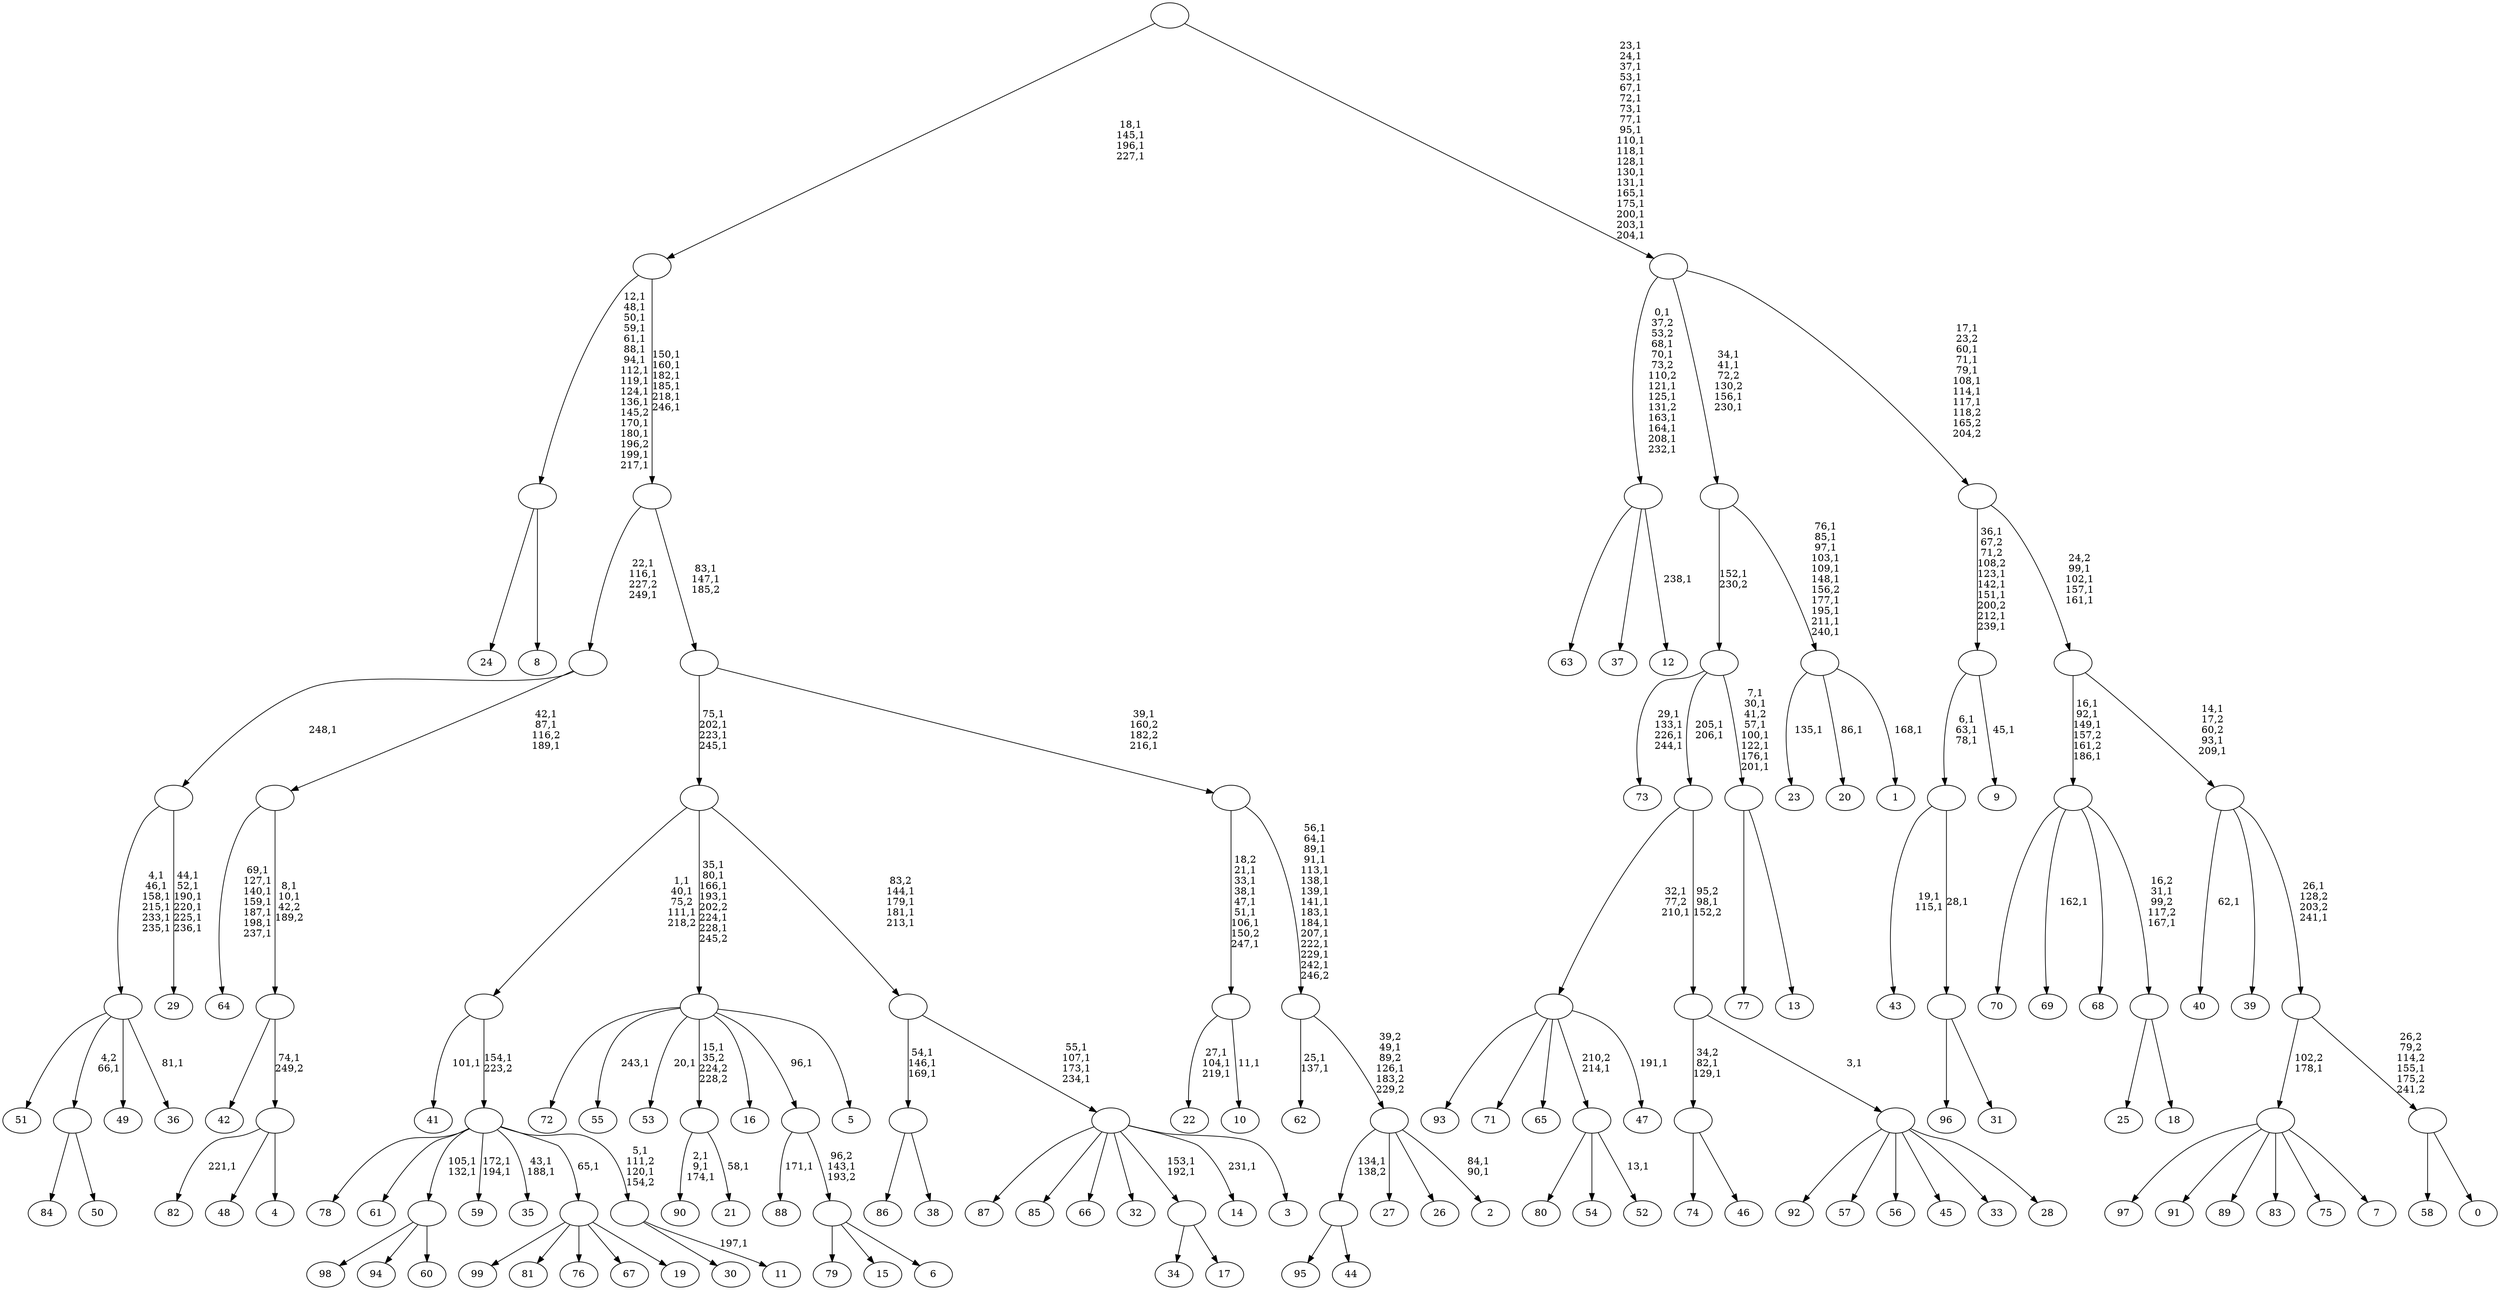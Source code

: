 digraph T {
	350 [label="99"]
	349 [label="98"]
	348 [label="97"]
	347 [label="96"]
	346 [label="95"]
	345 [label="94"]
	344 [label="93"]
	343 [label="92"]
	342 [label="91"]
	341 [label="90"]
	337 [label="89"]
	336 [label="88"]
	334 [label="87"]
	333 [label="86"]
	332 [label="85"]
	331 [label="84"]
	330 [label="83"]
	329 [label="82"]
	327 [label="81"]
	326 [label="80"]
	325 [label="79"]
	324 [label="78"]
	323 [label="77"]
	322 [label="76"]
	321 [label="75"]
	320 [label="74"]
	319 [label="73"]
	314 [label="72"]
	313 [label="71"]
	312 [label="70"]
	311 [label="69"]
	309 [label="68"]
	308 [label="67"]
	307 [label="66"]
	306 [label="65"]
	305 [label="64"]
	297 [label="63"]
	296 [label="62"]
	293 [label="61"]
	292 [label="60"]
	291 [label=""]
	289 [label="59"]
	286 [label="58"]
	285 [label="57"]
	284 [label="56"]
	283 [label="55"]
	281 [label="54"]
	280 [label="53"]
	278 [label="52"]
	276 [label=""]
	275 [label="51"]
	274 [label="50"]
	273 [label=""]
	272 [label="49"]
	271 [label="48"]
	270 [label="47"]
	268 [label=""]
	266 [label="46"]
	265 [label=""]
	263 [label="45"]
	262 [label="44"]
	261 [label=""]
	260 [label="43"]
	257 [label="42"]
	256 [label="41"]
	254 [label="40"]
	252 [label="39"]
	251 [label="38"]
	250 [label=""]
	247 [label="37"]
	246 [label="36"]
	244 [label=""]
	238 [label="35"]
	235 [label="34"]
	234 [label="33"]
	233 [label="32"]
	232 [label="31"]
	231 [label=""]
	230 [label=""]
	227 [label="30"]
	226 [label="29"]
	219 [label=""]
	218 [label="28"]
	217 [label=""]
	216 [label=""]
	215 [label=""]
	213 [label="27"]
	212 [label="26"]
	211 [label="25"]
	210 [label="24"]
	209 [label="23"]
	207 [label="22"]
	203 [label="21"]
	201 [label=""]
	200 [label="20"]
	198 [label="19"]
	197 [label=""]
	196 [label="18"]
	195 [label=""]
	193 [label=""]
	189 [label="17"]
	188 [label=""]
	186 [label="16"]
	185 [label="15"]
	184 [label="14"]
	182 [label="13"]
	181 [label=""]
	174 [label=""]
	173 [label="12"]
	171 [label=""]
	162 [label="11"]
	160 [label=""]
	158 [label=""]
	157 [label=""]
	154 [label="10"]
	152 [label=""]
	145 [label="9"]
	143 [label=""]
	137 [label="8"]
	136 [label=""]
	121 [label="7"]
	120 [label=""]
	119 [label="6"]
	118 [label=""]
	117 [label=""]
	116 [label="5"]
	115 [label=""]
	109 [label="4"]
	108 [label=""]
	107 [label=""]
	105 [label=""]
	102 [label=""]
	99 [label="3"]
	98 [label=""]
	94 [label=""]
	90 [label=""]
	86 [label="2"]
	83 [label=""]
	81 [label=""]
	67 [label=""]
	65 [label=""]
	63 [label=""]
	57 [label=""]
	53 [label="1"]
	51 [label=""]
	41 [label=""]
	37 [label="0"]
	36 [label=""]
	35 [label=""]
	33 [label=""]
	30 [label=""]
	26 [label=""]
	19 [label=""]
	0 [label=""]
	291 -> 349 [label=""]
	291 -> 345 [label=""]
	291 -> 292 [label=""]
	276 -> 278 [label="13,1"]
	276 -> 326 [label=""]
	276 -> 281 [label=""]
	273 -> 331 [label=""]
	273 -> 274 [label=""]
	268 -> 270 [label="191,1"]
	268 -> 344 [label=""]
	268 -> 313 [label=""]
	268 -> 306 [label=""]
	268 -> 276 [label="210,2\n214,1"]
	265 -> 320 [label=""]
	265 -> 266 [label=""]
	261 -> 346 [label=""]
	261 -> 262 [label=""]
	250 -> 333 [label=""]
	250 -> 251 [label=""]
	244 -> 246 [label="81,1"]
	244 -> 275 [label=""]
	244 -> 273 [label="4,2\n66,1"]
	244 -> 272 [label=""]
	231 -> 347 [label=""]
	231 -> 232 [label=""]
	230 -> 260 [label="19,1\n115,1"]
	230 -> 231 [label="28,1"]
	219 -> 226 [label="44,1\n52,1\n190,1\n220,1\n225,1\n236,1"]
	219 -> 244 [label="4,1\n46,1\n158,1\n215,1\n233,1\n235,1"]
	217 -> 343 [label=""]
	217 -> 285 [label=""]
	217 -> 284 [label=""]
	217 -> 263 [label=""]
	217 -> 234 [label=""]
	217 -> 218 [label=""]
	216 -> 265 [label="34,2\n82,1\n129,1"]
	216 -> 217 [label="3,1"]
	215 -> 268 [label="32,1\n77,2\n210,1"]
	215 -> 216 [label="95,2\n98,1\n152,2"]
	201 -> 203 [label="58,1"]
	201 -> 341 [label="2,1\n9,1\n174,1"]
	197 -> 350 [label=""]
	197 -> 327 [label=""]
	197 -> 322 [label=""]
	197 -> 308 [label=""]
	197 -> 198 [label=""]
	195 -> 211 [label=""]
	195 -> 196 [label=""]
	193 -> 195 [label="16,2\n31,1\n99,2\n117,2\n167,1"]
	193 -> 311 [label="162,1"]
	193 -> 312 [label=""]
	193 -> 309 [label=""]
	188 -> 235 [label=""]
	188 -> 189 [label=""]
	181 -> 323 [label=""]
	181 -> 182 [label=""]
	174 -> 181 [label="7,1\n30,1\n41,2\n57,1\n100,1\n122,1\n176,1\n201,1"]
	174 -> 215 [label="205,1\n206,1"]
	174 -> 319 [label="29,1\n133,1\n226,1\n244,1"]
	171 -> 173 [label="238,1"]
	171 -> 297 [label=""]
	171 -> 247 [label=""]
	160 -> 162 [label="197,1"]
	160 -> 227 [label=""]
	158 -> 160 [label="5,1\n111,2\n120,1\n154,2"]
	158 -> 238 [label="43,1\n188,1"]
	158 -> 289 [label="172,1\n194,1"]
	158 -> 291 [label="105,1\n132,1"]
	158 -> 324 [label=""]
	158 -> 293 [label=""]
	158 -> 197 [label="65,1"]
	157 -> 256 [label="101,1"]
	157 -> 158 [label="154,1\n223,2"]
	152 -> 154 [label="11,1"]
	152 -> 207 [label="27,1\n104,1\n219,1"]
	143 -> 145 [label="45,1"]
	143 -> 230 [label="6,1\n63,1\n78,1"]
	136 -> 210 [label=""]
	136 -> 137 [label=""]
	120 -> 348 [label=""]
	120 -> 342 [label=""]
	120 -> 337 [label=""]
	120 -> 330 [label=""]
	120 -> 321 [label=""]
	120 -> 121 [label=""]
	118 -> 325 [label=""]
	118 -> 185 [label=""]
	118 -> 119 [label=""]
	117 -> 336 [label="171,1"]
	117 -> 118 [label="96,2\n143,1\n193,2"]
	115 -> 280 [label="20,1"]
	115 -> 283 [label="243,1"]
	115 -> 314 [label=""]
	115 -> 201 [label="15,1\n35,2\n224,2\n228,2"]
	115 -> 186 [label=""]
	115 -> 117 [label="96,1"]
	115 -> 116 [label=""]
	108 -> 329 [label="221,1"]
	108 -> 271 [label=""]
	108 -> 109 [label=""]
	107 -> 257 [label=""]
	107 -> 108 [label="74,1\n249,2"]
	105 -> 107 [label="8,1\n10,1\n42,2\n189,2"]
	105 -> 305 [label="69,1\n127,1\n140,1\n159,1\n187,1\n198,1\n237,1"]
	102 -> 105 [label="42,1\n87,1\n116,2\n189,1"]
	102 -> 219 [label="248,1"]
	98 -> 184 [label="231,1"]
	98 -> 188 [label="153,1\n192,1"]
	98 -> 334 [label=""]
	98 -> 332 [label=""]
	98 -> 307 [label=""]
	98 -> 233 [label=""]
	98 -> 99 [label=""]
	94 -> 98 [label="55,1\n107,1\n173,1\n234,1"]
	94 -> 250 [label="54,1\n146,1\n169,1"]
	90 -> 94 [label="83,2\n144,1\n179,1\n181,1\n213,1"]
	90 -> 115 [label="35,1\n80,1\n166,1\n193,1\n202,2\n224,1\n228,1\n245,2"]
	90 -> 157 [label="1,1\n40,1\n75,2\n111,1\n218,2"]
	83 -> 86 [label="84,1\n90,1"]
	83 -> 261 [label="134,1\n138,2"]
	83 -> 213 [label=""]
	83 -> 212 [label=""]
	81 -> 83 [label="39,2\n49,1\n89,2\n126,1\n183,2\n229,2"]
	81 -> 296 [label="25,1\n137,1"]
	67 -> 81 [label="56,1\n64,1\n89,1\n91,1\n113,1\n138,1\n139,1\n141,1\n183,1\n184,1\n207,1\n222,1\n229,1\n242,1\n246,2"]
	67 -> 152 [label="18,2\n21,1\n33,1\n38,1\n47,1\n51,1\n106,1\n150,2\n247,1"]
	65 -> 67 [label="39,1\n160,2\n182,2\n216,1"]
	65 -> 90 [label="75,1\n202,1\n223,1\n245,1"]
	63 -> 65 [label="83,1\n147,1\n185,2"]
	63 -> 102 [label="22,1\n116,1\n227,2\n249,1"]
	57 -> 63 [label="150,1\n160,1\n182,1\n185,1\n218,1\n246,1"]
	57 -> 136 [label="12,1\n48,1\n50,1\n59,1\n61,1\n88,1\n94,1\n112,1\n119,1\n124,1\n136,1\n145,2\n170,1\n180,1\n196,2\n199,1\n217,1"]
	51 -> 53 [label="168,1"]
	51 -> 200 [label="86,1"]
	51 -> 209 [label="135,1"]
	41 -> 51 [label="76,1\n85,1\n97,1\n103,1\n109,1\n148,1\n156,2\n177,1\n195,1\n211,1\n240,1"]
	41 -> 174 [label="152,1\n230,2"]
	36 -> 286 [label=""]
	36 -> 37 [label=""]
	35 -> 120 [label="102,2\n178,1"]
	35 -> 36 [label="26,2\n79,2\n114,2\n155,1\n175,2\n241,2"]
	33 -> 35 [label="26,1\n128,2\n203,2\n241,1"]
	33 -> 254 [label="62,1"]
	33 -> 252 [label=""]
	30 -> 33 [label="14,1\n17,2\n60,2\n93,1\n209,1"]
	30 -> 193 [label="16,1\n92,1\n149,1\n157,2\n161,2\n186,1"]
	26 -> 30 [label="24,2\n99,1\n102,1\n157,1\n161,1"]
	26 -> 143 [label="36,1\n67,2\n71,2\n108,2\n123,1\n142,1\n151,1\n200,2\n212,1\n239,1"]
	19 -> 26 [label="17,1\n23,2\n60,1\n71,1\n79,1\n108,1\n114,1\n117,1\n118,2\n165,2\n204,2"]
	19 -> 41 [label="34,1\n41,1\n72,2\n130,2\n156,1\n230,1"]
	19 -> 171 [label="0,1\n37,2\n53,2\n68,1\n70,1\n73,2\n110,2\n121,1\n125,1\n131,2\n163,1\n164,1\n208,1\n232,1"]
	0 -> 19 [label="23,1\n24,1\n37,1\n53,1\n67,1\n72,1\n73,1\n77,1\n95,1\n110,1\n118,1\n128,1\n130,1\n131,1\n165,1\n175,1\n200,1\n203,1\n204,1"]
	0 -> 57 [label="18,1\n145,1\n196,1\n227,1"]
}
